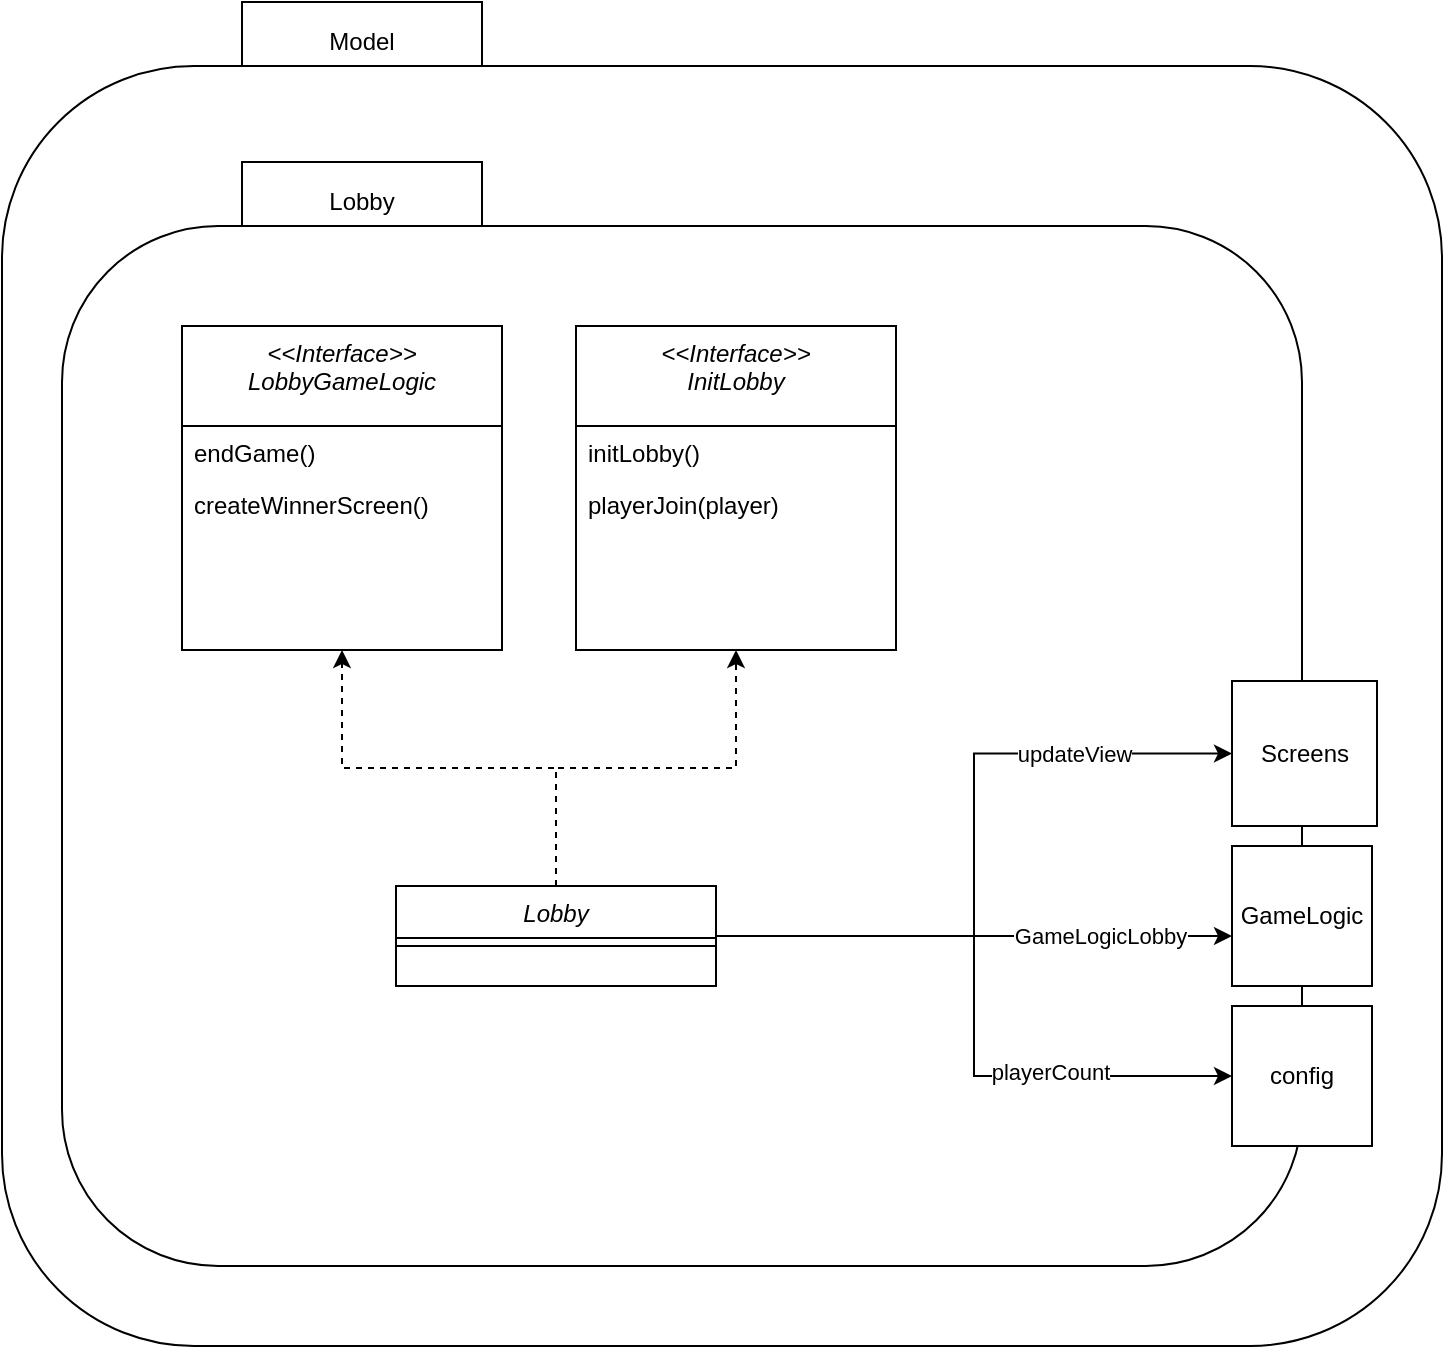 <mxfile version="20.5.3" type="device"><diagram id="C5RBs43oDa-KdzZeNtuy" name="Page-1"><mxGraphModel dx="1525" dy="2112" grid="1" gridSize="10" guides="1" tooltips="1" connect="1" arrows="1" fold="1" page="1" pageScale="1" pageWidth="827" pageHeight="1169" math="0" shadow="0"><root><mxCell id="WIyWlLk6GJQsqaUBKTNV-0"/><mxCell id="WIyWlLk6GJQsqaUBKTNV-1" parent="WIyWlLk6GJQsqaUBKTNV-0"/><mxCell id="UHNWHYHqX53pETK_Pkb0-35" value="Model" style="rounded=1;whiteSpace=wrap;html=1;arcSize=0;" vertex="1" parent="WIyWlLk6GJQsqaUBKTNV-1"><mxGeometry x="118" y="-182" width="120" height="40" as="geometry"/></mxCell><mxCell id="UHNWHYHqX53pETK_Pkb0-34" value="" style="rounded=1;whiteSpace=wrap;html=1;" vertex="1" parent="WIyWlLk6GJQsqaUBKTNV-1"><mxGeometry x="-2" y="-150" width="720" height="640" as="geometry"/></mxCell><mxCell id="UHNWHYHqX53pETK_Pkb0-0" value="Lobby" style="rounded=1;whiteSpace=wrap;html=1;arcSize=0;" vertex="1" parent="WIyWlLk6GJQsqaUBKTNV-1"><mxGeometry x="118" y="-102" width="120" height="40" as="geometry"/></mxCell><mxCell id="UHNWHYHqX53pETK_Pkb0-1" value="" style="rounded=1;whiteSpace=wrap;html=1;" vertex="1" parent="WIyWlLk6GJQsqaUBKTNV-1"><mxGeometry x="28" y="-70" width="620" height="520" as="geometry"/></mxCell><mxCell id="UHNWHYHqX53pETK_Pkb0-22" style="edgeStyle=orthogonalEdgeStyle;rounded=0;orthogonalLoop=1;jettySize=auto;html=1;entryX=0.5;entryY=1;entryDx=0;entryDy=0;dashed=1;" edge="1" parent="WIyWlLk6GJQsqaUBKTNV-1" source="zkfFHV4jXpPFQw0GAbJ--0" target="UHNWHYHqX53pETK_Pkb0-8"><mxGeometry relative="1" as="geometry"/></mxCell><mxCell id="UHNWHYHqX53pETK_Pkb0-23" style="edgeStyle=orthogonalEdgeStyle;rounded=0;orthogonalLoop=1;jettySize=auto;html=1;entryX=0.5;entryY=1;entryDx=0;entryDy=0;dashed=1;" edge="1" parent="WIyWlLk6GJQsqaUBKTNV-1" source="zkfFHV4jXpPFQw0GAbJ--0" target="UHNWHYHqX53pETK_Pkb0-2"><mxGeometry relative="1" as="geometry"/></mxCell><mxCell id="UHNWHYHqX53pETK_Pkb0-26" style="edgeStyle=orthogonalEdgeStyle;rounded=0;orthogonalLoop=1;jettySize=auto;html=1;entryX=0;entryY=0.5;entryDx=0;entryDy=0;" edge="1" parent="WIyWlLk6GJQsqaUBKTNV-1" source="zkfFHV4jXpPFQw0GAbJ--0" target="UHNWHYHqX53pETK_Pkb0-25"><mxGeometry relative="1" as="geometry"/></mxCell><mxCell id="UHNWHYHqX53pETK_Pkb0-27" value="updateView" style="edgeLabel;html=1;align=center;verticalAlign=middle;resizable=0;points=[];" vertex="1" connectable="0" parent="UHNWHYHqX53pETK_Pkb0-26"><mxGeometry x="0.427" y="-1" relative="1" as="geometry"><mxPoint x="21" y="-1" as="offset"/></mxGeometry></mxCell><mxCell id="UHNWHYHqX53pETK_Pkb0-29" style="edgeStyle=orthogonalEdgeStyle;rounded=0;orthogonalLoop=1;jettySize=auto;html=1;entryX=0;entryY=0.5;entryDx=0;entryDy=0;" edge="1" parent="WIyWlLk6GJQsqaUBKTNV-1" source="zkfFHV4jXpPFQw0GAbJ--0" target="UHNWHYHqX53pETK_Pkb0-28"><mxGeometry relative="1" as="geometry"/></mxCell><mxCell id="UHNWHYHqX53pETK_Pkb0-30" value="playerCount" style="edgeLabel;html=1;align=center;verticalAlign=middle;resizable=0;points=[];" vertex="1" connectable="0" parent="UHNWHYHqX53pETK_Pkb0-29"><mxGeometry x="0.446" y="2" relative="1" as="geometry"><mxPoint as="offset"/></mxGeometry></mxCell><mxCell id="UHNWHYHqX53pETK_Pkb0-32" style="edgeStyle=orthogonalEdgeStyle;rounded=0;orthogonalLoop=1;jettySize=auto;html=1;entryX=0;entryY=0.643;entryDx=0;entryDy=0;entryPerimeter=0;" edge="1" parent="WIyWlLk6GJQsqaUBKTNV-1" source="zkfFHV4jXpPFQw0GAbJ--0" target="UHNWHYHqX53pETK_Pkb0-31"><mxGeometry relative="1" as="geometry"><Array as="points"/></mxGeometry></mxCell><mxCell id="UHNWHYHqX53pETK_Pkb0-33" value="GameLogicLobby" style="edgeLabel;html=1;align=center;verticalAlign=middle;resizable=0;points=[];" vertex="1" connectable="0" parent="UHNWHYHqX53pETK_Pkb0-32"><mxGeometry x="0.654" y="-1" relative="1" as="geometry"><mxPoint x="-22" y="-1" as="offset"/></mxGeometry></mxCell><mxCell id="zkfFHV4jXpPFQw0GAbJ--0" value="Lobby" style="swimlane;fontStyle=2;align=center;verticalAlign=top;childLayout=stackLayout;horizontal=1;startSize=26;horizontalStack=0;resizeParent=1;resizeLast=0;collapsible=1;marginBottom=0;rounded=0;shadow=0;strokeWidth=1;" parent="WIyWlLk6GJQsqaUBKTNV-1" vertex="1"><mxGeometry x="195" y="260" width="160" height="50" as="geometry"><mxRectangle x="230" y="140" width="160" height="26" as="alternateBounds"/></mxGeometry></mxCell><mxCell id="zkfFHV4jXpPFQw0GAbJ--4" value="" style="line;html=1;strokeWidth=1;align=left;verticalAlign=middle;spacingTop=-1;spacingLeft=3;spacingRight=3;rotatable=0;labelPosition=right;points=[];portConstraint=eastwest;" parent="zkfFHV4jXpPFQw0GAbJ--0" vertex="1"><mxGeometry y="26" width="160" height="8" as="geometry"/></mxCell><mxCell id="UHNWHYHqX53pETK_Pkb0-2" value="&lt;&lt;Interface&gt;&gt;&#10;LobbyGameLogic" style="swimlane;fontStyle=2;align=center;verticalAlign=top;childLayout=stackLayout;horizontal=1;startSize=50;horizontalStack=0;resizeParent=1;resizeLast=0;collapsible=1;marginBottom=0;rounded=0;shadow=0;strokeWidth=1;" vertex="1" parent="WIyWlLk6GJQsqaUBKTNV-1"><mxGeometry x="88" y="-20" width="160" height="162" as="geometry"><mxRectangle x="230" y="140" width="160" height="26" as="alternateBounds"/></mxGeometry></mxCell><mxCell id="UHNWHYHqX53pETK_Pkb0-18" value="endGame()" style="text;align=left;verticalAlign=top;spacingLeft=4;spacingRight=4;overflow=hidden;rotatable=0;points=[[0,0.5],[1,0.5]];portConstraint=eastwest;" vertex="1" parent="UHNWHYHqX53pETK_Pkb0-2"><mxGeometry y="50" width="160" height="26" as="geometry"/></mxCell><mxCell id="UHNWHYHqX53pETK_Pkb0-19" value="createWinnerScreen()" style="text;align=left;verticalAlign=top;spacingLeft=4;spacingRight=4;overflow=hidden;rotatable=0;points=[[0,0.5],[1,0.5]];portConstraint=eastwest;" vertex="1" parent="UHNWHYHqX53pETK_Pkb0-2"><mxGeometry y="76" width="160" height="26" as="geometry"/></mxCell><mxCell id="UHNWHYHqX53pETK_Pkb0-8" value="&lt;&lt;Interface&gt;&gt;&#10;InitLobby" style="swimlane;fontStyle=2;align=center;verticalAlign=top;childLayout=stackLayout;horizontal=1;startSize=50;horizontalStack=0;resizeParent=1;resizeLast=0;collapsible=1;marginBottom=0;rounded=0;shadow=0;strokeWidth=1;" vertex="1" parent="WIyWlLk6GJQsqaUBKTNV-1"><mxGeometry x="285" y="-20" width="160" height="162" as="geometry"><mxRectangle x="230" y="140" width="160" height="26" as="alternateBounds"/></mxGeometry></mxCell><mxCell id="UHNWHYHqX53pETK_Pkb0-20" value="initLobby()" style="text;align=left;verticalAlign=top;spacingLeft=4;spacingRight=4;overflow=hidden;rotatable=0;points=[[0,0.5],[1,0.5]];portConstraint=eastwest;" vertex="1" parent="UHNWHYHqX53pETK_Pkb0-8"><mxGeometry y="50" width="160" height="26" as="geometry"/></mxCell><mxCell id="UHNWHYHqX53pETK_Pkb0-21" value="playerJoin(player)" style="text;align=left;verticalAlign=top;spacingLeft=4;spacingRight=4;overflow=hidden;rotatable=0;points=[[0,0.5],[1,0.5]];portConstraint=eastwest;" vertex="1" parent="UHNWHYHqX53pETK_Pkb0-8"><mxGeometry y="76" width="160" height="26" as="geometry"/></mxCell><mxCell id="UHNWHYHqX53pETK_Pkb0-25" value="Screens" style="whiteSpace=wrap;html=1;aspect=fixed;" vertex="1" parent="WIyWlLk6GJQsqaUBKTNV-1"><mxGeometry x="613" y="157.5" width="72.5" height="72.5" as="geometry"/></mxCell><mxCell id="UHNWHYHqX53pETK_Pkb0-28" value="config" style="whiteSpace=wrap;html=1;aspect=fixed;" vertex="1" parent="WIyWlLk6GJQsqaUBKTNV-1"><mxGeometry x="613" y="320" width="70" height="70" as="geometry"/></mxCell><mxCell id="UHNWHYHqX53pETK_Pkb0-31" value="GameLogic" style="whiteSpace=wrap;html=1;aspect=fixed;" vertex="1" parent="WIyWlLk6GJQsqaUBKTNV-1"><mxGeometry x="613" y="240" width="70" height="70" as="geometry"/></mxCell></root></mxGraphModel></diagram></mxfile>